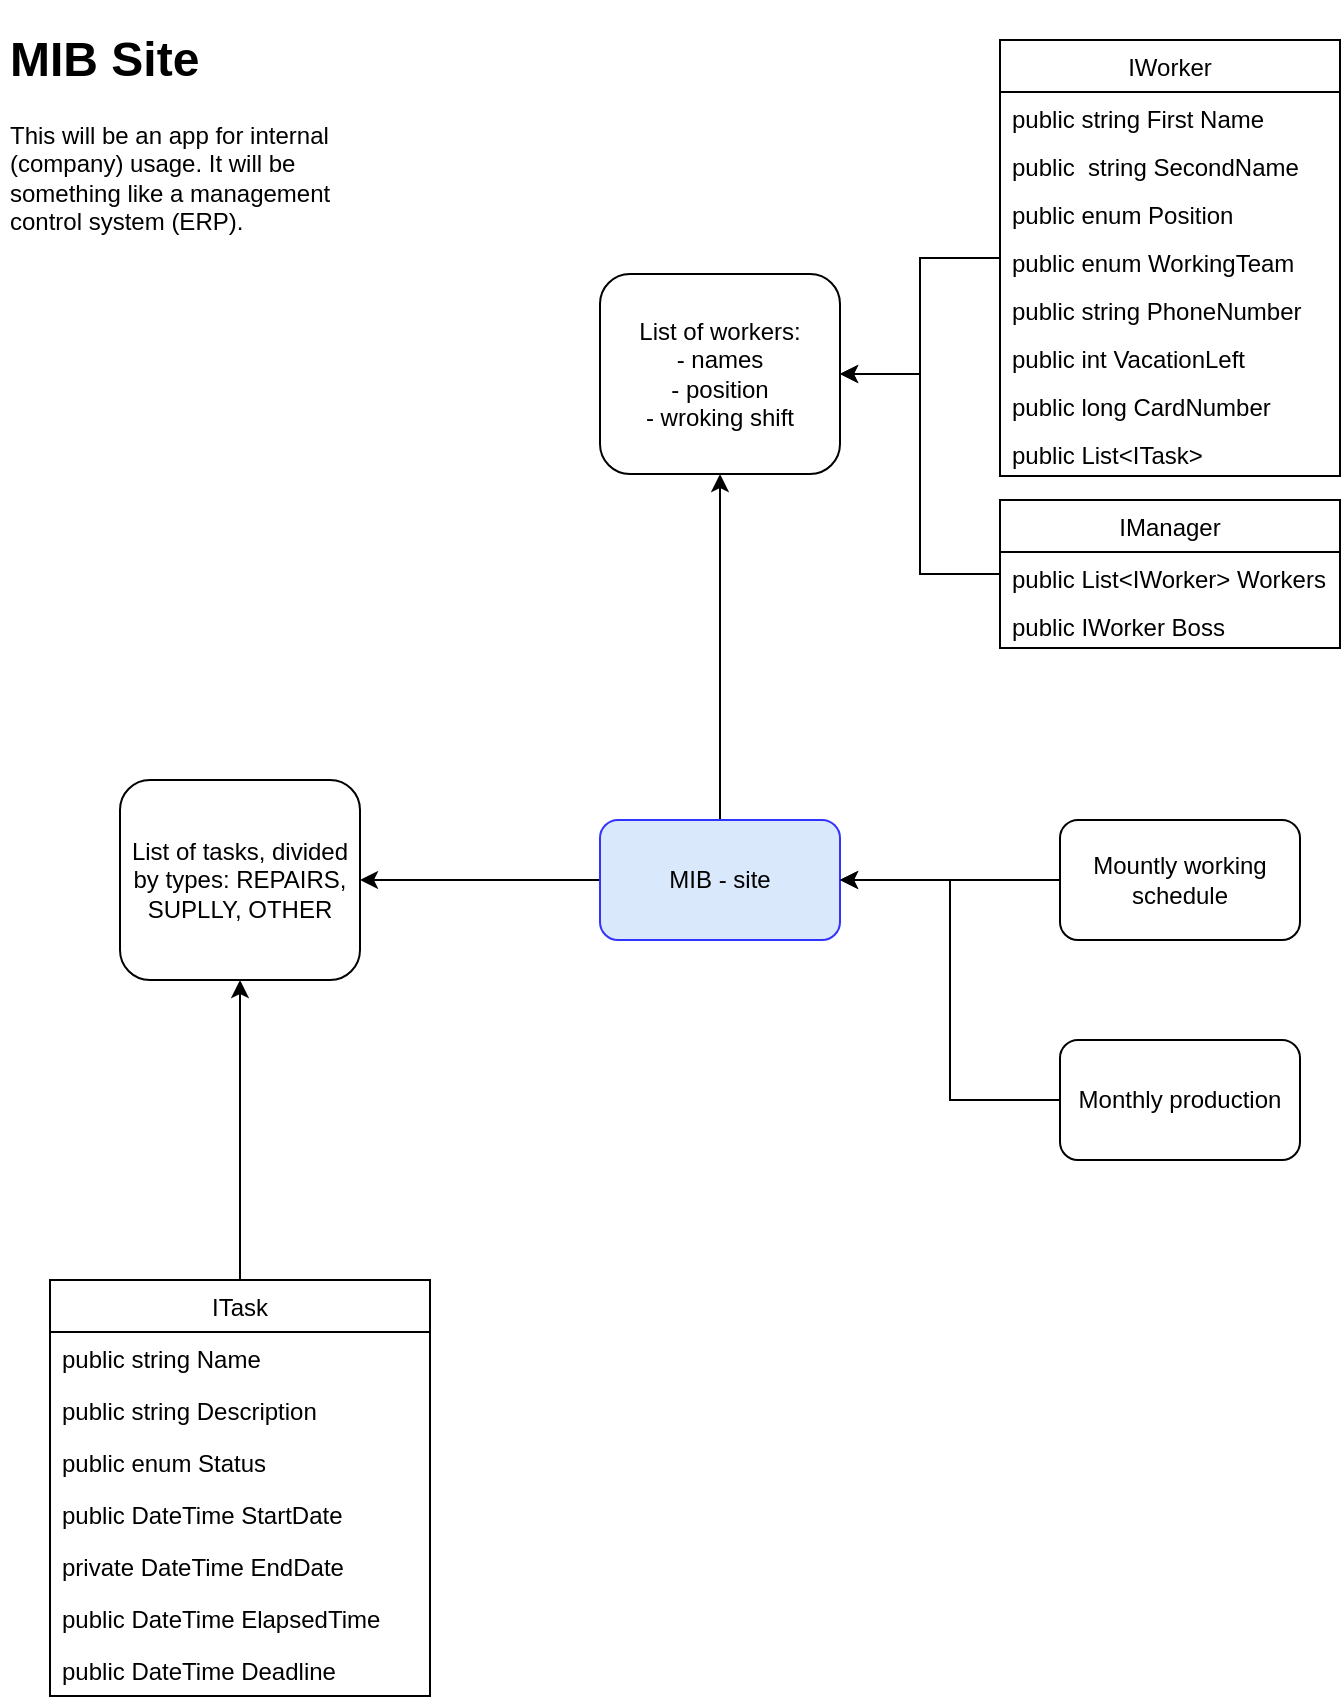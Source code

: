 <mxfile version="13.10.2" type="device"><diagram id="Sx9-2jN8WbLmyXKpQwo0" name="Page-1"><mxGraphModel dx="1422" dy="794" grid="1" gridSize="10" guides="1" tooltips="1" connect="1" arrows="1" fold="1" page="1" pageScale="1" pageWidth="827" pageHeight="1169" math="0" shadow="0"><root><mxCell id="0"/><mxCell id="1" parent="0"/><mxCell id="_BoZ2TzC_vSMCO3zNpt6-5" style="edgeStyle=orthogonalEdgeStyle;rounded=0;orthogonalLoop=1;jettySize=auto;html=1;entryX=0.5;entryY=1;entryDx=0;entryDy=0;" parent="1" source="_BoZ2TzC_vSMCO3zNpt6-1" target="_BoZ2TzC_vSMCO3zNpt6-3" edge="1"><mxGeometry relative="1" as="geometry"/></mxCell><mxCell id="_BoZ2TzC_vSMCO3zNpt6-7" style="edgeStyle=orthogonalEdgeStyle;rounded=0;orthogonalLoop=1;jettySize=auto;html=1;" parent="1" source="_BoZ2TzC_vSMCO3zNpt6-1" target="_BoZ2TzC_vSMCO3zNpt6-2" edge="1"><mxGeometry relative="1" as="geometry"/></mxCell><mxCell id="_BoZ2TzC_vSMCO3zNpt6-1" value="MIB - site" style="rounded=1;whiteSpace=wrap;html=1;fillColor=#dae8fc;strokeColor=#3333FF;" parent="1" vertex="1"><mxGeometry x="350" y="450" width="120" height="60" as="geometry"/></mxCell><mxCell id="_BoZ2TzC_vSMCO3zNpt6-2" value="List of tasks, divided by types: REPAIRS, SUPLLY, OTHER" style="rounded=1;whiteSpace=wrap;html=1;" parent="1" vertex="1"><mxGeometry x="110" y="430" width="120" height="100" as="geometry"/></mxCell><mxCell id="_BoZ2TzC_vSMCO3zNpt6-3" value="List of workers:&lt;br&gt;- names&lt;br&gt;- position&lt;br&gt;- wroking shift" style="rounded=1;whiteSpace=wrap;html=1;" parent="1" vertex="1"><mxGeometry x="350" y="177" width="120" height="100" as="geometry"/></mxCell><mxCell id="ZUXduOIFIceuXCsa1tF3-14" style="edgeStyle=orthogonalEdgeStyle;rounded=0;orthogonalLoop=1;jettySize=auto;html=1;entryX=1;entryY=0.5;entryDx=0;entryDy=0;" parent="1" source="_BoZ2TzC_vSMCO3zNpt6-8" target="_BoZ2TzC_vSMCO3zNpt6-1" edge="1"><mxGeometry relative="1" as="geometry"/></mxCell><mxCell id="_BoZ2TzC_vSMCO3zNpt6-8" value="Mountly working schedule" style="rounded=1;whiteSpace=wrap;html=1;" parent="1" vertex="1"><mxGeometry x="580" y="450" width="120" height="60" as="geometry"/></mxCell><mxCell id="_BoZ2TzC_vSMCO3zNpt6-26" style="edgeStyle=orthogonalEdgeStyle;rounded=0;orthogonalLoop=1;jettySize=auto;html=1;entryX=1;entryY=0.5;entryDx=0;entryDy=0;" parent="1" source="_BoZ2TzC_vSMCO3zNpt6-11" target="_BoZ2TzC_vSMCO3zNpt6-3" edge="1"><mxGeometry relative="1" as="geometry"/></mxCell><mxCell id="_BoZ2TzC_vSMCO3zNpt6-11" value="IWorker" style="swimlane;fontStyle=0;childLayout=stackLayout;horizontal=1;startSize=26;fillColor=none;horizontalStack=0;resizeParent=1;resizeParentMax=0;resizeLast=0;collapsible=1;marginBottom=0;strokeColor=#000000;" parent="1" vertex="1"><mxGeometry x="550" y="60" width="170" height="218" as="geometry"/></mxCell><mxCell id="_BoZ2TzC_vSMCO3zNpt6-12" value="public string First Name" style="text;strokeColor=none;fillColor=none;align=left;verticalAlign=top;spacingLeft=4;spacingRight=4;overflow=hidden;rotatable=0;points=[[0,0.5],[1,0.5]];portConstraint=eastwest;" parent="_BoZ2TzC_vSMCO3zNpt6-11" vertex="1"><mxGeometry y="26" width="170" height="24" as="geometry"/></mxCell><mxCell id="_BoZ2TzC_vSMCO3zNpt6-23" value="public  string SecondName" style="text;strokeColor=none;fillColor=none;align=left;verticalAlign=top;spacingLeft=4;spacingRight=4;overflow=hidden;rotatable=0;points=[[0,0.5],[1,0.5]];portConstraint=eastwest;" parent="_BoZ2TzC_vSMCO3zNpt6-11" vertex="1"><mxGeometry y="50" width="170" height="24" as="geometry"/></mxCell><mxCell id="_BoZ2TzC_vSMCO3zNpt6-24" value="public enum Position" style="text;strokeColor=none;fillColor=none;align=left;verticalAlign=top;spacingLeft=4;spacingRight=4;overflow=hidden;rotatable=0;points=[[0,0.5],[1,0.5]];portConstraint=eastwest;" parent="_BoZ2TzC_vSMCO3zNpt6-11" vertex="1"><mxGeometry y="74" width="170" height="24" as="geometry"/></mxCell><mxCell id="nNlOj6LFd2aJwxUOgEuE-2" value="public enum WorkingTeam" style="text;strokeColor=none;fillColor=none;align=left;verticalAlign=top;spacingLeft=4;spacingRight=4;overflow=hidden;rotatable=0;points=[[0,0.5],[1,0.5]];portConstraint=eastwest;" vertex="1" parent="_BoZ2TzC_vSMCO3zNpt6-11"><mxGeometry y="98" width="170" height="24" as="geometry"/></mxCell><mxCell id="_BoZ2TzC_vSMCO3zNpt6-25" value="public string PhoneNumber" style="text;strokeColor=none;fillColor=none;align=left;verticalAlign=top;spacingLeft=4;spacingRight=4;overflow=hidden;rotatable=0;points=[[0,0.5],[1,0.5]];portConstraint=eastwest;" parent="_BoZ2TzC_vSMCO3zNpt6-11" vertex="1"><mxGeometry y="122" width="170" height="24" as="geometry"/></mxCell><mxCell id="ZUXduOIFIceuXCsa1tF3-12" value="public int VacationLeft" style="text;strokeColor=none;fillColor=none;align=left;verticalAlign=top;spacingLeft=4;spacingRight=4;overflow=hidden;rotatable=0;points=[[0,0.5],[1,0.5]];portConstraint=eastwest;" parent="_BoZ2TzC_vSMCO3zNpt6-11" vertex="1"><mxGeometry y="146" width="170" height="24" as="geometry"/></mxCell><mxCell id="ZUXduOIFIceuXCsa1tF3-13" value="public long CardNumber" style="text;strokeColor=none;fillColor=none;align=left;verticalAlign=top;spacingLeft=4;spacingRight=4;overflow=hidden;rotatable=0;points=[[0,0.5],[1,0.5]];portConstraint=eastwest;" parent="_BoZ2TzC_vSMCO3zNpt6-11" vertex="1"><mxGeometry y="170" width="170" height="24" as="geometry"/></mxCell><mxCell id="nNlOj6LFd2aJwxUOgEuE-1" value="public List&lt;ITask&gt;" style="text;strokeColor=none;fillColor=none;align=left;verticalAlign=top;spacingLeft=4;spacingRight=4;overflow=hidden;rotatable=0;points=[[0,0.5],[1,0.5]];portConstraint=eastwest;" vertex="1" parent="_BoZ2TzC_vSMCO3zNpt6-11"><mxGeometry y="194" width="170" height="24" as="geometry"/></mxCell><mxCell id="_BoZ2TzC_vSMCO3zNpt6-22" style="edgeStyle=orthogonalEdgeStyle;rounded=0;orthogonalLoop=1;jettySize=auto;html=1;entryX=0.5;entryY=1;entryDx=0;entryDy=0;" parent="1" source="_BoZ2TzC_vSMCO3zNpt6-17" target="_BoZ2TzC_vSMCO3zNpt6-2" edge="1"><mxGeometry relative="1" as="geometry"/></mxCell><mxCell id="_BoZ2TzC_vSMCO3zNpt6-17" value="ITask" style="swimlane;fontStyle=0;childLayout=stackLayout;horizontal=1;startSize=26;fillColor=none;horizontalStack=0;resizeParent=1;resizeParentMax=0;resizeLast=0;collapsible=1;marginBottom=0;strokeColor=#000000;" parent="1" vertex="1"><mxGeometry x="75" y="680" width="190" height="208" as="geometry"/></mxCell><mxCell id="_BoZ2TzC_vSMCO3zNpt6-19" value="public string Name" style="text;strokeColor=none;fillColor=none;align=left;verticalAlign=top;spacingLeft=4;spacingRight=4;overflow=hidden;rotatable=0;points=[[0,0.5],[1,0.5]];portConstraint=eastwest;" parent="_BoZ2TzC_vSMCO3zNpt6-17" vertex="1"><mxGeometry y="26" width="190" height="26" as="geometry"/></mxCell><mxCell id="ZUXduOIFIceuXCsa1tF3-1" value="public string Description" style="text;strokeColor=none;fillColor=none;align=left;verticalAlign=top;spacingLeft=4;spacingRight=4;overflow=hidden;rotatable=0;points=[[0,0.5],[1,0.5]];portConstraint=eastwest;" parent="_BoZ2TzC_vSMCO3zNpt6-17" vertex="1"><mxGeometry y="52" width="190" height="26" as="geometry"/></mxCell><mxCell id="_BoZ2TzC_vSMCO3zNpt6-18" value="public enum Status" style="text;strokeColor=none;fillColor=none;align=left;verticalAlign=top;spacingLeft=4;spacingRight=4;overflow=hidden;rotatable=0;points=[[0,0.5],[1,0.5]];portConstraint=eastwest;" parent="_BoZ2TzC_vSMCO3zNpt6-17" vertex="1"><mxGeometry y="78" width="190" height="26" as="geometry"/></mxCell><mxCell id="_BoZ2TzC_vSMCO3zNpt6-20" value="public DateTime StartDate" style="text;strokeColor=none;fillColor=none;align=left;verticalAlign=top;spacingLeft=4;spacingRight=4;overflow=hidden;rotatable=0;points=[[0,0.5],[1,0.5]];portConstraint=eastwest;" parent="_BoZ2TzC_vSMCO3zNpt6-17" vertex="1"><mxGeometry y="104" width="190" height="26" as="geometry"/></mxCell><mxCell id="_BoZ2TzC_vSMCO3zNpt6-21" value="private DateTime EndDate" style="text;strokeColor=none;fillColor=none;align=left;verticalAlign=top;spacingLeft=4;spacingRight=4;overflow=hidden;rotatable=0;points=[[0,0.5],[1,0.5]];portConstraint=eastwest;" parent="_BoZ2TzC_vSMCO3zNpt6-17" vertex="1"><mxGeometry y="130" width="190" height="26" as="geometry"/></mxCell><mxCell id="_BoZ2TzC_vSMCO3zNpt6-34" value="public DateTime ElapsedTime" style="text;strokeColor=none;fillColor=none;align=left;verticalAlign=top;spacingLeft=4;spacingRight=4;overflow=hidden;rotatable=0;points=[[0,0.5],[1,0.5]];portConstraint=eastwest;" parent="_BoZ2TzC_vSMCO3zNpt6-17" vertex="1"><mxGeometry y="156" width="190" height="26" as="geometry"/></mxCell><mxCell id="ZUXduOIFIceuXCsa1tF3-2" value="public DateTime Deadline" style="text;strokeColor=none;fillColor=none;align=left;verticalAlign=top;spacingLeft=4;spacingRight=4;overflow=hidden;rotatable=0;points=[[0,0.5],[1,0.5]];portConstraint=eastwest;" parent="_BoZ2TzC_vSMCO3zNpt6-17" vertex="1"><mxGeometry y="182" width="190" height="26" as="geometry"/></mxCell><mxCell id="_BoZ2TzC_vSMCO3zNpt6-33" style="edgeStyle=orthogonalEdgeStyle;rounded=0;orthogonalLoop=1;jettySize=auto;html=1;entryX=1;entryY=0.5;entryDx=0;entryDy=0;" parent="1" source="_BoZ2TzC_vSMCO3zNpt6-27" target="_BoZ2TzC_vSMCO3zNpt6-3" edge="1"><mxGeometry relative="1" as="geometry"/></mxCell><mxCell id="_BoZ2TzC_vSMCO3zNpt6-27" value="IManager" style="swimlane;fontStyle=0;childLayout=stackLayout;horizontal=1;startSize=26;fillColor=none;horizontalStack=0;resizeParent=1;resizeParentMax=0;resizeLast=0;collapsible=1;marginBottom=0;strokeColor=#000000;" parent="1" vertex="1"><mxGeometry x="550" y="290" width="170" height="74" as="geometry"/></mxCell><mxCell id="_BoZ2TzC_vSMCO3zNpt6-28" value="public List&lt;IWorker&gt; Workers" style="text;strokeColor=none;fillColor=none;align=left;verticalAlign=top;spacingLeft=4;spacingRight=4;overflow=hidden;rotatable=0;points=[[0,0.5],[1,0.5]];portConstraint=eastwest;" parent="_BoZ2TzC_vSMCO3zNpt6-27" vertex="1"><mxGeometry y="26" width="170" height="24" as="geometry"/></mxCell><mxCell id="_BoZ2TzC_vSMCO3zNpt6-31" value="public IWorker Boss" style="text;strokeColor=none;fillColor=none;align=left;verticalAlign=top;spacingLeft=4;spacingRight=4;overflow=hidden;rotatable=0;points=[[0,0.5],[1,0.5]];portConstraint=eastwest;" parent="_BoZ2TzC_vSMCO3zNpt6-27" vertex="1"><mxGeometry y="50" width="170" height="24" as="geometry"/></mxCell><mxCell id="ZUXduOIFIceuXCsa1tF3-9" value="&lt;h1&gt;MIB Site&lt;/h1&gt;&lt;p&gt;This will be an app for internal (company) usage. It will be something like a management control system (ERP).&lt;/p&gt;&lt;br&gt;&lt;p&gt;&amp;nbsp;&lt;/p&gt;" style="text;html=1;strokeColor=none;fillColor=none;spacing=5;spacingTop=-20;whiteSpace=wrap;overflow=hidden;rounded=0;" parent="1" vertex="1"><mxGeometry x="50" y="50" width="190" height="120" as="geometry"/></mxCell><mxCell id="ZUXduOIFIceuXCsa1tF3-16" style="edgeStyle=orthogonalEdgeStyle;rounded=0;orthogonalLoop=1;jettySize=auto;html=1;entryX=1;entryY=0.5;entryDx=0;entryDy=0;" parent="1" source="ZUXduOIFIceuXCsa1tF3-11" target="_BoZ2TzC_vSMCO3zNpt6-1" edge="1"><mxGeometry relative="1" as="geometry"/></mxCell><mxCell id="ZUXduOIFIceuXCsa1tF3-11" value="Monthly production" style="rounded=1;whiteSpace=wrap;html=1;" parent="1" vertex="1"><mxGeometry x="580" y="560" width="120" height="60" as="geometry"/></mxCell></root></mxGraphModel></diagram></mxfile>